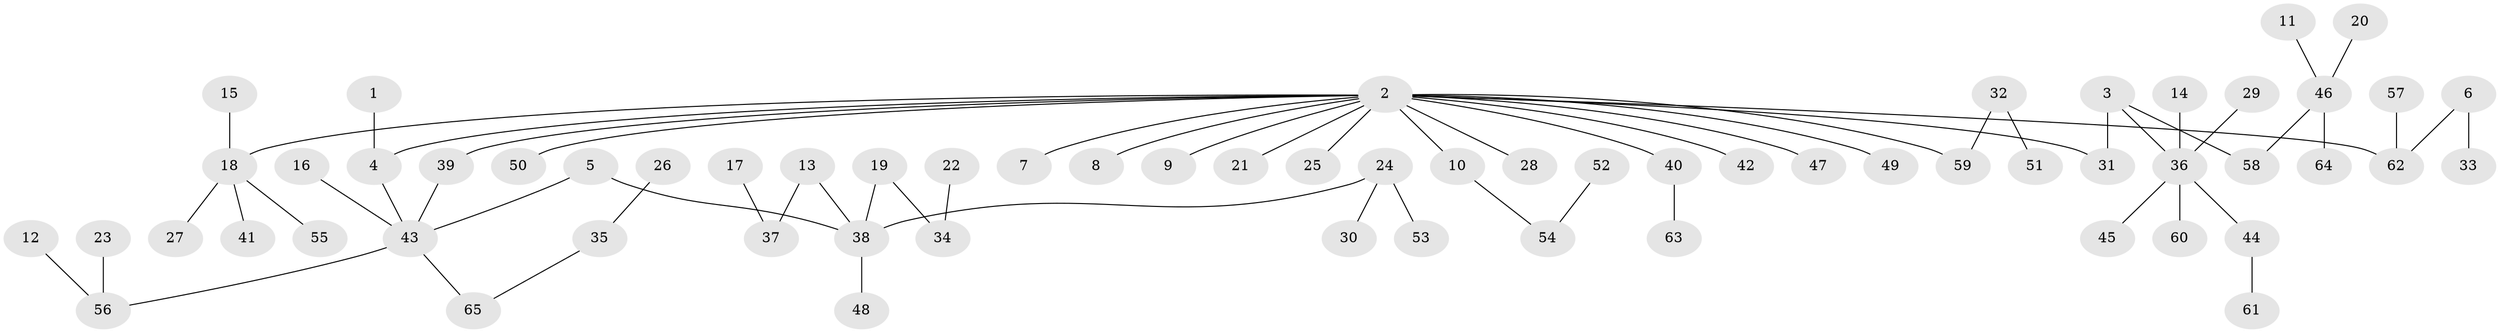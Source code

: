// original degree distribution, {7: 0.023076923076923078, 8: 0.007692307692307693, 4: 0.038461538461538464, 3: 0.13846153846153847, 1: 0.5076923076923077, 2: 0.24615384615384617, 5: 0.023076923076923078, 6: 0.015384615384615385}
// Generated by graph-tools (version 1.1) at 2025/25/03/09/25 03:25:25]
// undirected, 65 vertices, 65 edges
graph export_dot {
graph [start="1"]
  node [color=gray90,style=filled];
  1;
  2;
  3;
  4;
  5;
  6;
  7;
  8;
  9;
  10;
  11;
  12;
  13;
  14;
  15;
  16;
  17;
  18;
  19;
  20;
  21;
  22;
  23;
  24;
  25;
  26;
  27;
  28;
  29;
  30;
  31;
  32;
  33;
  34;
  35;
  36;
  37;
  38;
  39;
  40;
  41;
  42;
  43;
  44;
  45;
  46;
  47;
  48;
  49;
  50;
  51;
  52;
  53;
  54;
  55;
  56;
  57;
  58;
  59;
  60;
  61;
  62;
  63;
  64;
  65;
  1 -- 4 [weight=1.0];
  2 -- 4 [weight=1.0];
  2 -- 7 [weight=1.0];
  2 -- 8 [weight=1.0];
  2 -- 9 [weight=1.0];
  2 -- 10 [weight=1.0];
  2 -- 18 [weight=1.0];
  2 -- 21 [weight=1.0];
  2 -- 25 [weight=1.0];
  2 -- 28 [weight=1.0];
  2 -- 31 [weight=1.0];
  2 -- 39 [weight=1.0];
  2 -- 40 [weight=1.0];
  2 -- 42 [weight=1.0];
  2 -- 47 [weight=1.0];
  2 -- 49 [weight=1.0];
  2 -- 50 [weight=1.0];
  2 -- 59 [weight=1.0];
  2 -- 62 [weight=1.0];
  3 -- 31 [weight=1.0];
  3 -- 36 [weight=1.0];
  3 -- 58 [weight=1.0];
  4 -- 43 [weight=1.0];
  5 -- 38 [weight=1.0];
  5 -- 43 [weight=1.0];
  6 -- 33 [weight=1.0];
  6 -- 62 [weight=1.0];
  10 -- 54 [weight=1.0];
  11 -- 46 [weight=1.0];
  12 -- 56 [weight=1.0];
  13 -- 37 [weight=1.0];
  13 -- 38 [weight=1.0];
  14 -- 36 [weight=1.0];
  15 -- 18 [weight=1.0];
  16 -- 43 [weight=1.0];
  17 -- 37 [weight=1.0];
  18 -- 27 [weight=1.0];
  18 -- 41 [weight=1.0];
  18 -- 55 [weight=1.0];
  19 -- 34 [weight=1.0];
  19 -- 38 [weight=1.0];
  20 -- 46 [weight=1.0];
  22 -- 34 [weight=1.0];
  23 -- 56 [weight=1.0];
  24 -- 30 [weight=1.0];
  24 -- 38 [weight=1.0];
  24 -- 53 [weight=1.0];
  26 -- 35 [weight=1.0];
  29 -- 36 [weight=1.0];
  32 -- 51 [weight=1.0];
  32 -- 59 [weight=1.0];
  35 -- 65 [weight=1.0];
  36 -- 44 [weight=1.0];
  36 -- 45 [weight=1.0];
  36 -- 60 [weight=1.0];
  38 -- 48 [weight=1.0];
  39 -- 43 [weight=1.0];
  40 -- 63 [weight=1.0];
  43 -- 56 [weight=1.0];
  43 -- 65 [weight=1.0];
  44 -- 61 [weight=1.0];
  46 -- 58 [weight=1.0];
  46 -- 64 [weight=1.0];
  52 -- 54 [weight=1.0];
  57 -- 62 [weight=1.0];
}
